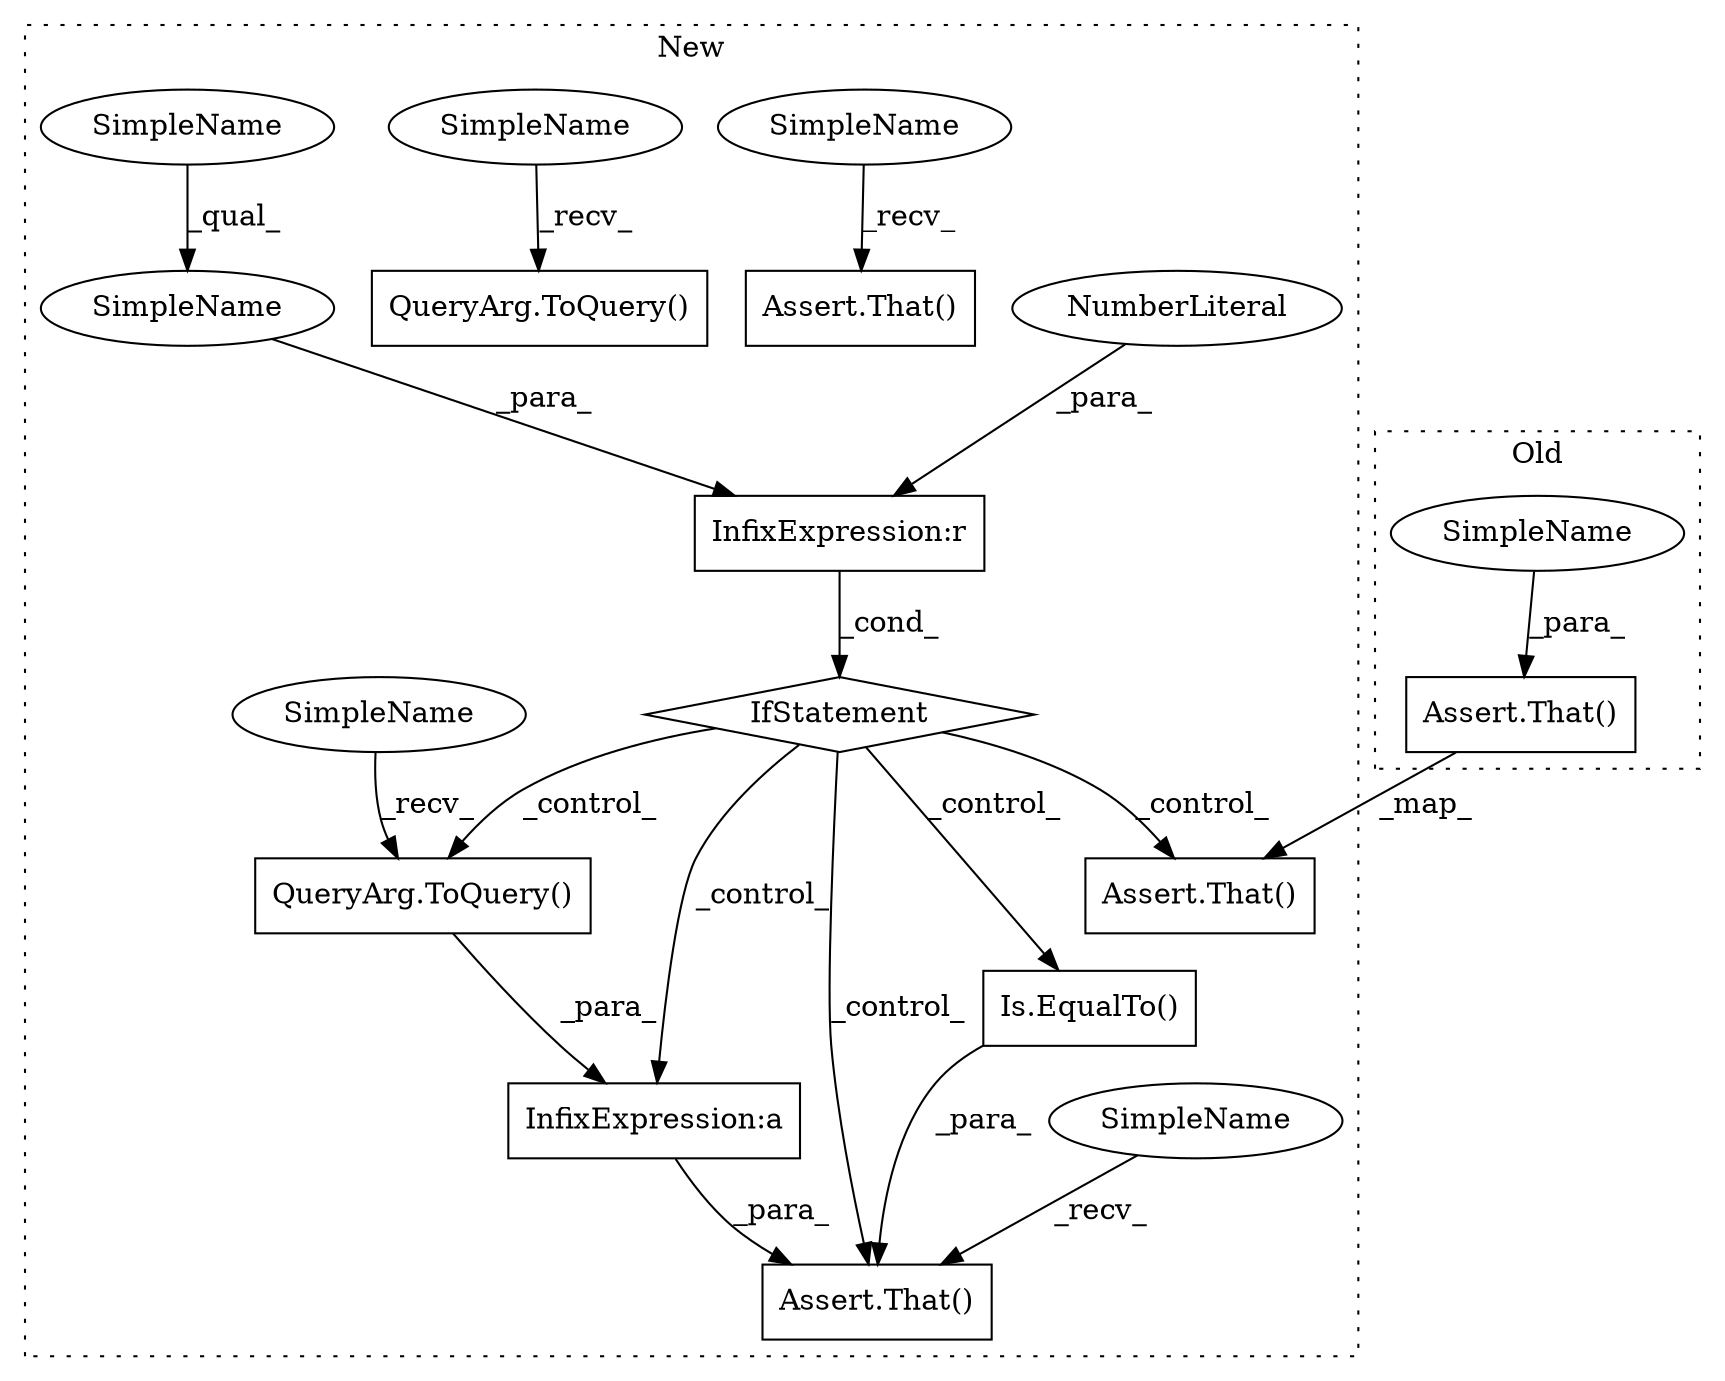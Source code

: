 digraph G {
subgraph cluster0 {
1 [label="Assert.That()" a="32" s="10929,10958" l="5,1" shape="box"];
12 [label="SimpleName" a="42" s="10934" l="9" shape="ellipse"];
label = "Old";
style="dotted";
}
subgraph cluster1 {
2 [label="Assert.That()" a="32" s="13803,13888" l="5,1" shape="box"];
3 [label="InfixExpression:r" a="27" s="13696" l="4" shape="box"];
4 [label="NumberLiteral" a="34" s="13700" l="1" shape="ellipse"];
5 [label="IfStatement" a="25" s="13677,13701" l="9,2" shape="diamond"];
6 [label="QueryArg.ToQuery()" a="32" s="14040" l="9" shape="box"];
7 [label="SimpleName" a="42" s="13686" l="10" shape="ellipse"];
8 [label="InfixExpression:a" a="27" s="14049" l="-13" shape="box"];
9 [label="Assert.That()" a="32" s="14031,14109" l="5,1" shape="box"];
10 [label="Is.EqualTo()" a="32" s="14099,14108" l="8,1" shape="box"];
11 [label="QueryArg.ToQuery()" a="32" s="13507" l="9" shape="box"];
13 [label="Assert.That()" a="32" s="13581,13666" l="5,1" shape="box"];
14 [label="SimpleName" a="42" s="14024" l="6" shape="ellipse"];
15 [label="SimpleName" a="42" s="13574" l="6" shape="ellipse"];
16 [label="SimpleName" a="42" s="13503" l="3" shape="ellipse"];
17 [label="SimpleName" a="42" s="14036" l="3" shape="ellipse"];
18 [label="SimpleName" a="42" s="13686" l="4" shape="ellipse"];
label = "New";
style="dotted";
}
1 -> 2 [label="_map_"];
3 -> 5 [label="_cond_"];
4 -> 3 [label="_para_"];
5 -> 2 [label="_control_"];
5 -> 6 [label="_control_"];
5 -> 8 [label="_control_"];
5 -> 9 [label="_control_"];
5 -> 10 [label="_control_"];
6 -> 8 [label="_para_"];
7 -> 3 [label="_para_"];
8 -> 9 [label="_para_"];
10 -> 9 [label="_para_"];
12 -> 1 [label="_para_"];
14 -> 9 [label="_recv_"];
15 -> 13 [label="_recv_"];
16 -> 11 [label="_recv_"];
17 -> 6 [label="_recv_"];
18 -> 7 [label="_qual_"];
}